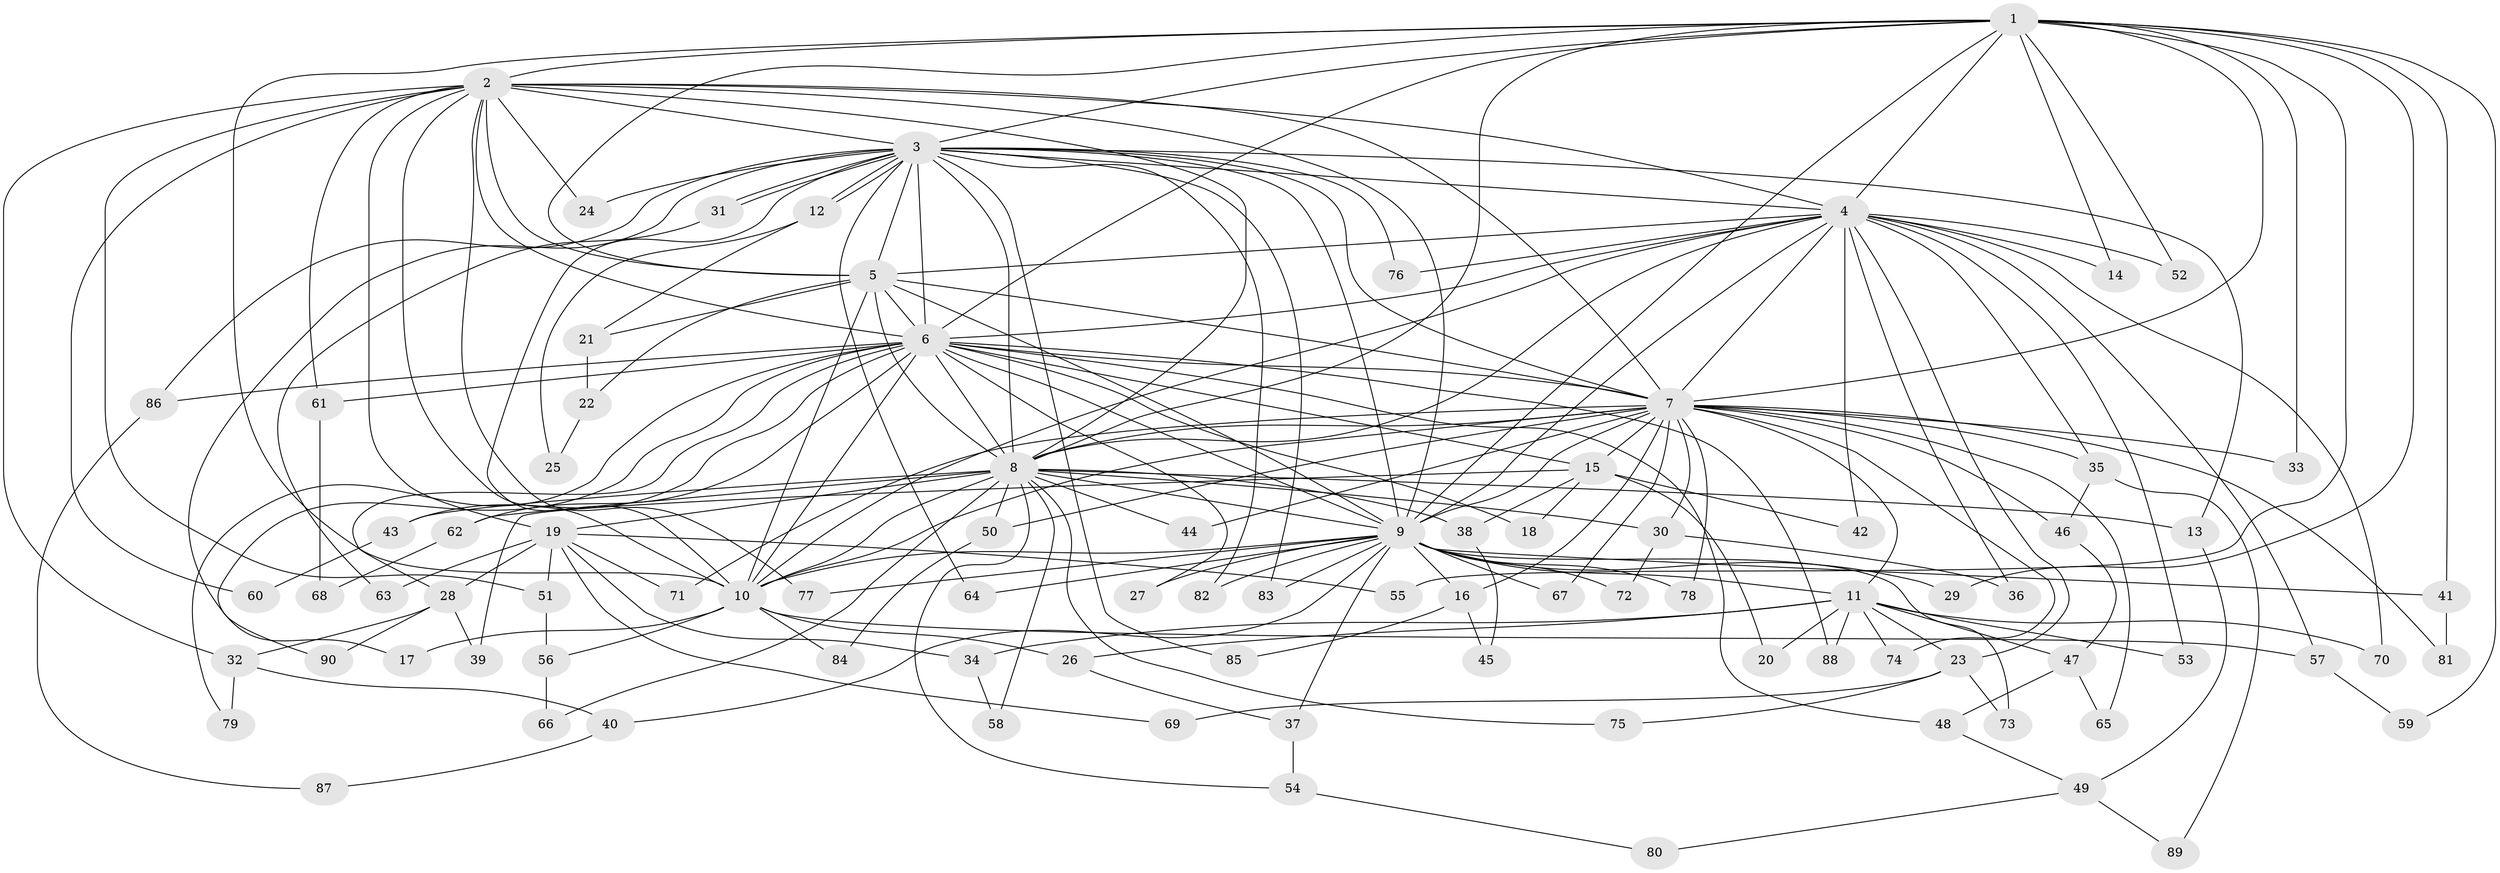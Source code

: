 // coarse degree distribution, {10: 0.06666666666666667, 11: 0.022222222222222223, 13: 0.022222222222222223, 28: 0.022222222222222223, 16: 0.022222222222222223, 3: 0.26666666666666666, 9: 0.044444444444444446, 2: 0.37777777777777777, 8: 0.022222222222222223, 4: 0.06666666666666667, 6: 0.022222222222222223, 5: 0.022222222222222223, 1: 0.022222222222222223}
// Generated by graph-tools (version 1.1) at 2025/43/03/06/25 01:43:19]
// undirected, 90 vertices, 205 edges
graph export_dot {
graph [start="1"]
  node [color=gray90,style=filled];
  1;
  2;
  3;
  4;
  5;
  6;
  7;
  8;
  9;
  10;
  11;
  12;
  13;
  14;
  15;
  16;
  17;
  18;
  19;
  20;
  21;
  22;
  23;
  24;
  25;
  26;
  27;
  28;
  29;
  30;
  31;
  32;
  33;
  34;
  35;
  36;
  37;
  38;
  39;
  40;
  41;
  42;
  43;
  44;
  45;
  46;
  47;
  48;
  49;
  50;
  51;
  52;
  53;
  54;
  55;
  56;
  57;
  58;
  59;
  60;
  61;
  62;
  63;
  64;
  65;
  66;
  67;
  68;
  69;
  70;
  71;
  72;
  73;
  74;
  75;
  76;
  77;
  78;
  79;
  80;
  81;
  82;
  83;
  84;
  85;
  86;
  87;
  88;
  89;
  90;
  1 -- 2;
  1 -- 3;
  1 -- 4;
  1 -- 5;
  1 -- 6;
  1 -- 7;
  1 -- 8;
  1 -- 9;
  1 -- 10;
  1 -- 14;
  1 -- 29;
  1 -- 33;
  1 -- 41;
  1 -- 52;
  1 -- 55;
  1 -- 59;
  2 -- 3;
  2 -- 4;
  2 -- 5;
  2 -- 6;
  2 -- 7;
  2 -- 8;
  2 -- 9;
  2 -- 10;
  2 -- 19;
  2 -- 24;
  2 -- 32;
  2 -- 51;
  2 -- 60;
  2 -- 61;
  2 -- 77;
  3 -- 4;
  3 -- 5;
  3 -- 6;
  3 -- 7;
  3 -- 8;
  3 -- 9;
  3 -- 10;
  3 -- 12;
  3 -- 12;
  3 -- 13;
  3 -- 17;
  3 -- 24;
  3 -- 31;
  3 -- 31;
  3 -- 64;
  3 -- 76;
  3 -- 82;
  3 -- 83;
  3 -- 85;
  3 -- 86;
  4 -- 5;
  4 -- 6;
  4 -- 7;
  4 -- 8;
  4 -- 9;
  4 -- 10;
  4 -- 14;
  4 -- 23;
  4 -- 35;
  4 -- 36;
  4 -- 42;
  4 -- 52;
  4 -- 53;
  4 -- 57;
  4 -- 70;
  4 -- 76;
  5 -- 6;
  5 -- 7;
  5 -- 8;
  5 -- 9;
  5 -- 10;
  5 -- 21;
  5 -- 22;
  6 -- 7;
  6 -- 8;
  6 -- 9;
  6 -- 10;
  6 -- 15;
  6 -- 18;
  6 -- 27;
  6 -- 28;
  6 -- 43;
  6 -- 48;
  6 -- 61;
  6 -- 62;
  6 -- 79;
  6 -- 86;
  6 -- 88;
  6 -- 90;
  7 -- 8;
  7 -- 9;
  7 -- 10;
  7 -- 11;
  7 -- 15;
  7 -- 16;
  7 -- 30;
  7 -- 33;
  7 -- 35;
  7 -- 44;
  7 -- 46;
  7 -- 50;
  7 -- 65;
  7 -- 67;
  7 -- 71;
  7 -- 74;
  7 -- 78;
  7 -- 81;
  8 -- 9;
  8 -- 10;
  8 -- 13;
  8 -- 19;
  8 -- 30;
  8 -- 38;
  8 -- 43;
  8 -- 44;
  8 -- 50;
  8 -- 54;
  8 -- 58;
  8 -- 62;
  8 -- 66;
  8 -- 75;
  9 -- 10;
  9 -- 11;
  9 -- 16;
  9 -- 27;
  9 -- 29;
  9 -- 37;
  9 -- 40;
  9 -- 41;
  9 -- 64;
  9 -- 67;
  9 -- 72;
  9 -- 73;
  9 -- 77;
  9 -- 78;
  9 -- 82;
  9 -- 83;
  10 -- 17;
  10 -- 26;
  10 -- 56;
  10 -- 57;
  10 -- 84;
  11 -- 20;
  11 -- 23;
  11 -- 26;
  11 -- 34;
  11 -- 47;
  11 -- 53;
  11 -- 70;
  11 -- 74;
  11 -- 88;
  12 -- 21;
  12 -- 25;
  13 -- 49;
  15 -- 18;
  15 -- 20;
  15 -- 38;
  15 -- 39;
  15 -- 42;
  16 -- 45;
  16 -- 85;
  19 -- 28;
  19 -- 34;
  19 -- 51;
  19 -- 55;
  19 -- 63;
  19 -- 69;
  19 -- 71;
  21 -- 22;
  22 -- 25;
  23 -- 69;
  23 -- 73;
  23 -- 75;
  26 -- 37;
  28 -- 32;
  28 -- 39;
  28 -- 90;
  30 -- 36;
  30 -- 72;
  31 -- 63;
  32 -- 40;
  32 -- 79;
  34 -- 58;
  35 -- 46;
  35 -- 89;
  37 -- 54;
  38 -- 45;
  40 -- 87;
  41 -- 81;
  43 -- 60;
  46 -- 47;
  47 -- 48;
  47 -- 65;
  48 -- 49;
  49 -- 80;
  49 -- 89;
  50 -- 84;
  51 -- 56;
  54 -- 80;
  56 -- 66;
  57 -- 59;
  61 -- 68;
  62 -- 68;
  86 -- 87;
}
